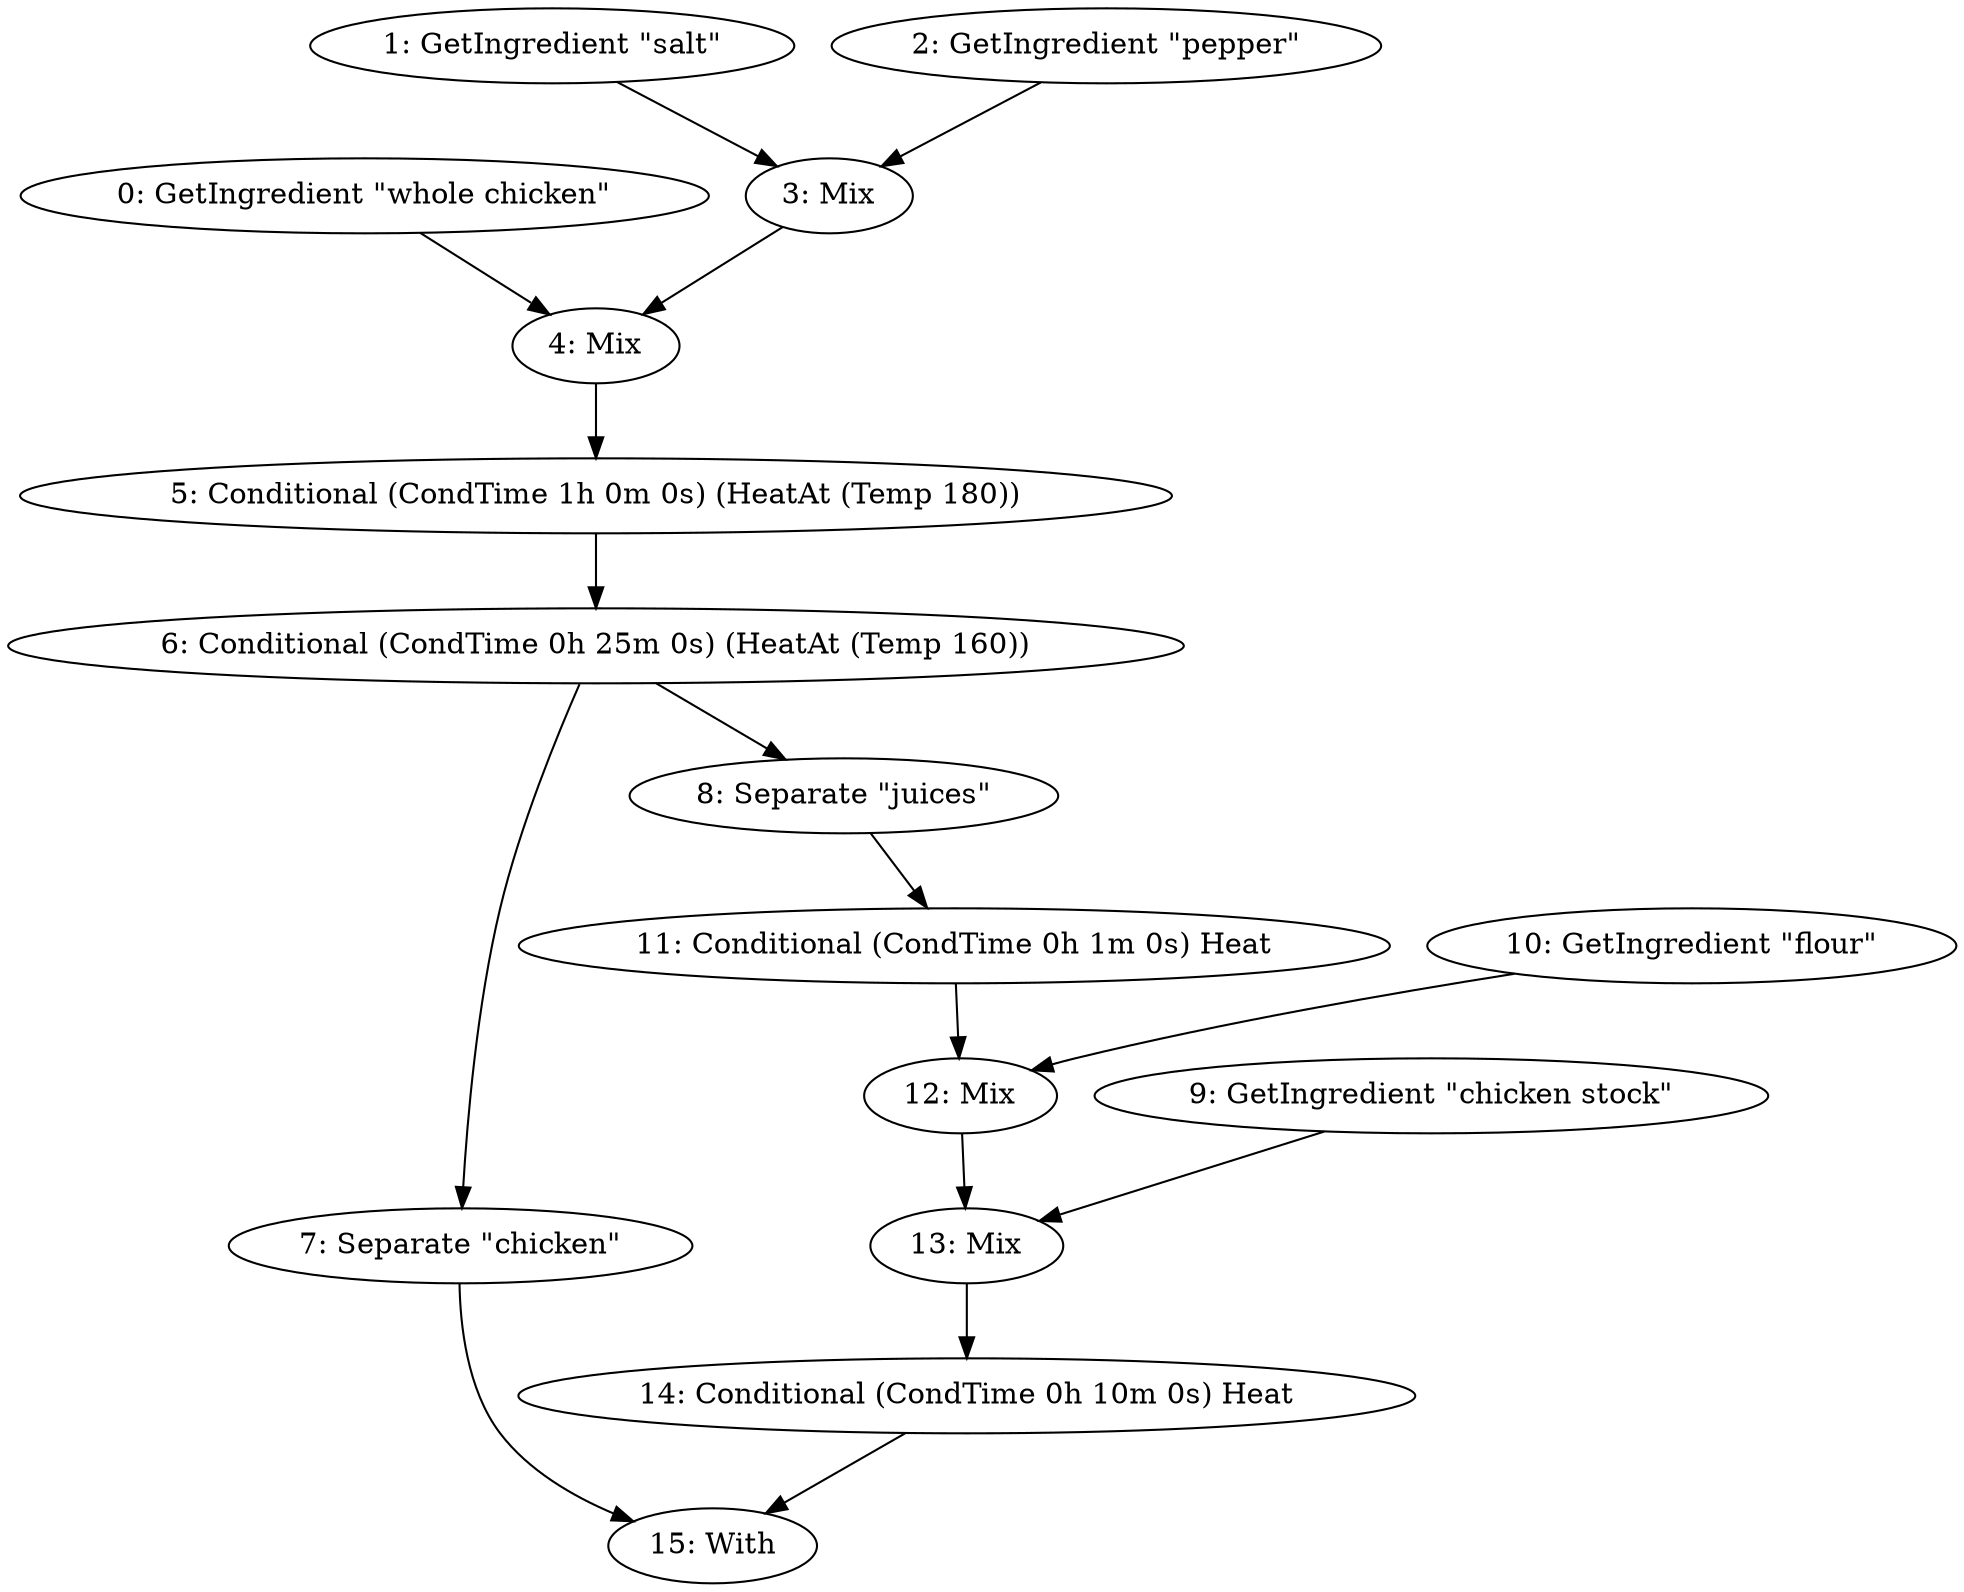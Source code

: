 digraph {
    "0: GetIngredient \"whole chicken\"";
    "1: GetIngredient \"salt\"";
    "2: GetIngredient \"pepper\"";
    "3: Mix";
    "4: Mix";
    "5: Conditional (CondTime 1h 0m 0s) (HeatAt (Temp 180))";
    "6: Conditional (CondTime 0h 25m 0s) (HeatAt (Temp 160))";
    "7: Separate \"chicken\"";
    "8: Separate \"juices\"";
    "9: GetIngredient \"chicken stock\"";
    "10: GetIngredient \"flour\"";
    "11: Conditional (CondTime 0h 1m 0s) Heat";
    "12: Mix";
    "13: Mix";
    "14: Conditional (CondTime 0h 10m 0s) Heat";
    "15: With";
    "0: GetIngredient \"whole chicken\"" -> "4: Mix";
    "1: GetIngredient \"salt\"" -> "3: Mix";
    "2: GetIngredient \"pepper\"" -> "3: Mix";
    "3: Mix" -> "4: Mix";
    "4: Mix" -> "5: Conditional (CondTime 1h 0m 0s) (HeatAt (Temp 180))";
    "5: Conditional (CondTime 1h 0m 0s) (HeatAt (Temp 180))" -> "6: Conditional (CondTime 0h 25m 0s) (HeatAt (Temp 160))";
    "6: Conditional (CondTime 0h 25m 0s) (HeatAt (Temp 160))" -> "7: Separate \"chicken\"";
    "6: Conditional (CondTime 0h 25m 0s) (HeatAt (Temp 160))" -> "8: Separate \"juices\"";
    "7: Separate \"chicken\"" -> "15: With";
    "8: Separate \"juices\"" -> "11: Conditional (CondTime 0h 1m 0s) Heat";
    "9: GetIngredient \"chicken stock\"" -> "13: Mix";
    "10: GetIngredient \"flour\"" -> "12: Mix";
    "11: Conditional (CondTime 0h 1m 0s) Heat" -> "12: Mix";
    "12: Mix" -> "13: Mix";
    "13: Mix" -> "14: Conditional (CondTime 0h 10m 0s) Heat";
    "14: Conditional (CondTime 0h 10m 0s) Heat" -> "15: With";
}